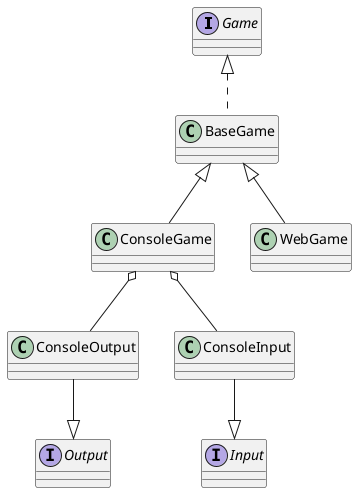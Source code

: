 @startuml

interface Game
interface Input
interface Output
abstract  BaseGame
class ConsoleGame
class WebGame
class BaseGame
class ConsoleGame


'*-- композиция (состоит)
'o-- агрегация (содержит)
'A --|> B, генерализация (мой генерал, наследуется)
'A extend B
'A ..|> B, реализация
'A implements B
'.., -- циклическая зависимость
'A --> B зависимость (А вызывает B)

Game <|..BaseGame
BaseGame <|-d- ConsoleGame
BaseGame <|-- WebGame
Input <|-u- ConsoleInput
Output <|-u- ConsoleOutput
ConsoleGame o-- ConsoleInput
ConsoleGame o-- ConsoleOutput


'abstract class AbstractList
'abstract AbstractCollection
'interface List
'interface Collection
'
'List <|-- AbstractList
'Collection <|-- AbstractCollection
'
'Collection <|- List
'AbstractCollection <|- AbstractList
'AbstractList <|-- ArrayList
'
'class ArrayList {
'Object[] elementData
'size()
'}

@enduml